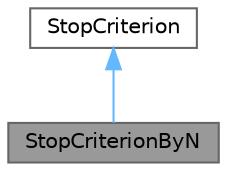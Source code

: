 digraph "StopCriterionByN"
{
 // LATEX_PDF_SIZE
  bgcolor="transparent";
  edge [fontname=Helvetica,fontsize=10,labelfontname=Helvetica,labelfontsize=10];
  node [fontname=Helvetica,fontsize=10,shape=box,height=0.2,width=0.4];
  Node1 [id="Node000001",label="StopCriterionByN",height=0.2,width=0.4,color="gray40", fillcolor="grey60", style="filled", fontcolor="black",tooltip="Класс критерия остановки n iterations."];
  Node2 -> Node1 [id="edge1_Node000001_Node000002",dir="back",color="steelblue1",style="solid",tooltip=" "];
  Node2 [id="Node000002",label="StopCriterion",height=0.2,width=0.4,color="gray40", fillcolor="white", style="filled",URL="$class_stop_criterion.html",tooltip="Класс критериев остановки"];
}
